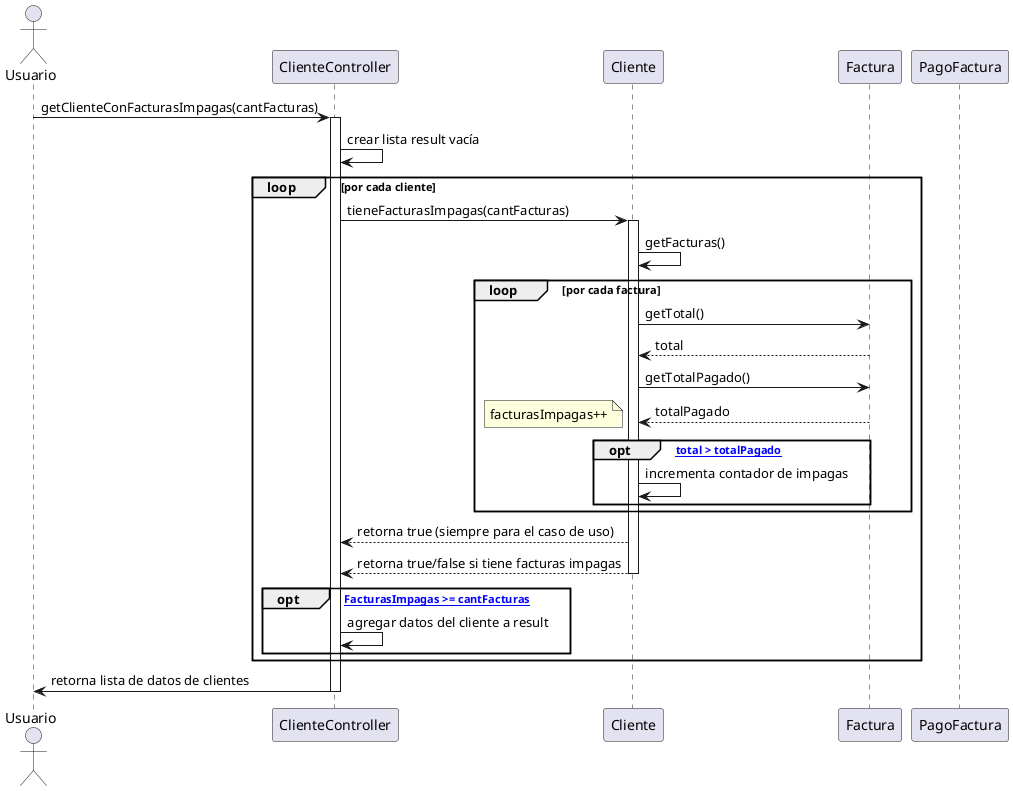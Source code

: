 @startuml
actor Usuario
participant ClienteController
participant Cliente
participant Factura
participant PagoFactura

Usuario -> ClienteController: getClienteConFacturasImpagas(cantFacturas)
activate ClienteController
ClienteController -> ClienteController: crear lista result vacía
loop por cada cliente
    ClienteController -> Cliente: tieneFacturasImpagas(cantFacturas)
    activate Cliente
    Cliente -> Cliente: getFacturas()
    loop por cada factura
        Cliente -> Factura: getTotal()
        Factura --> Cliente: total
        Cliente -> Factura: getTotalPagado()
        Factura --> Cliente: totalPagado
        opt [Si total > totalPagado]
            note left: facturasImpagas++
            Cliente -> Cliente: incrementa contador de impagas
        end
    end
    Cliente --> ClienteController: retorna true (siempre para el caso de uso)
    Cliente --> ClienteController: retorna true/false si tiene facturas impagas
    deactivate Cliente
    opt [facturasImpagas FacturasImpagas >= cantFacturas]
        ClienteController -> ClienteController: agregar datos del cliente a result
    end
end
ClienteController -> Usuario: retorna lista de datos de clientes
deactivate ClienteController
@enduml